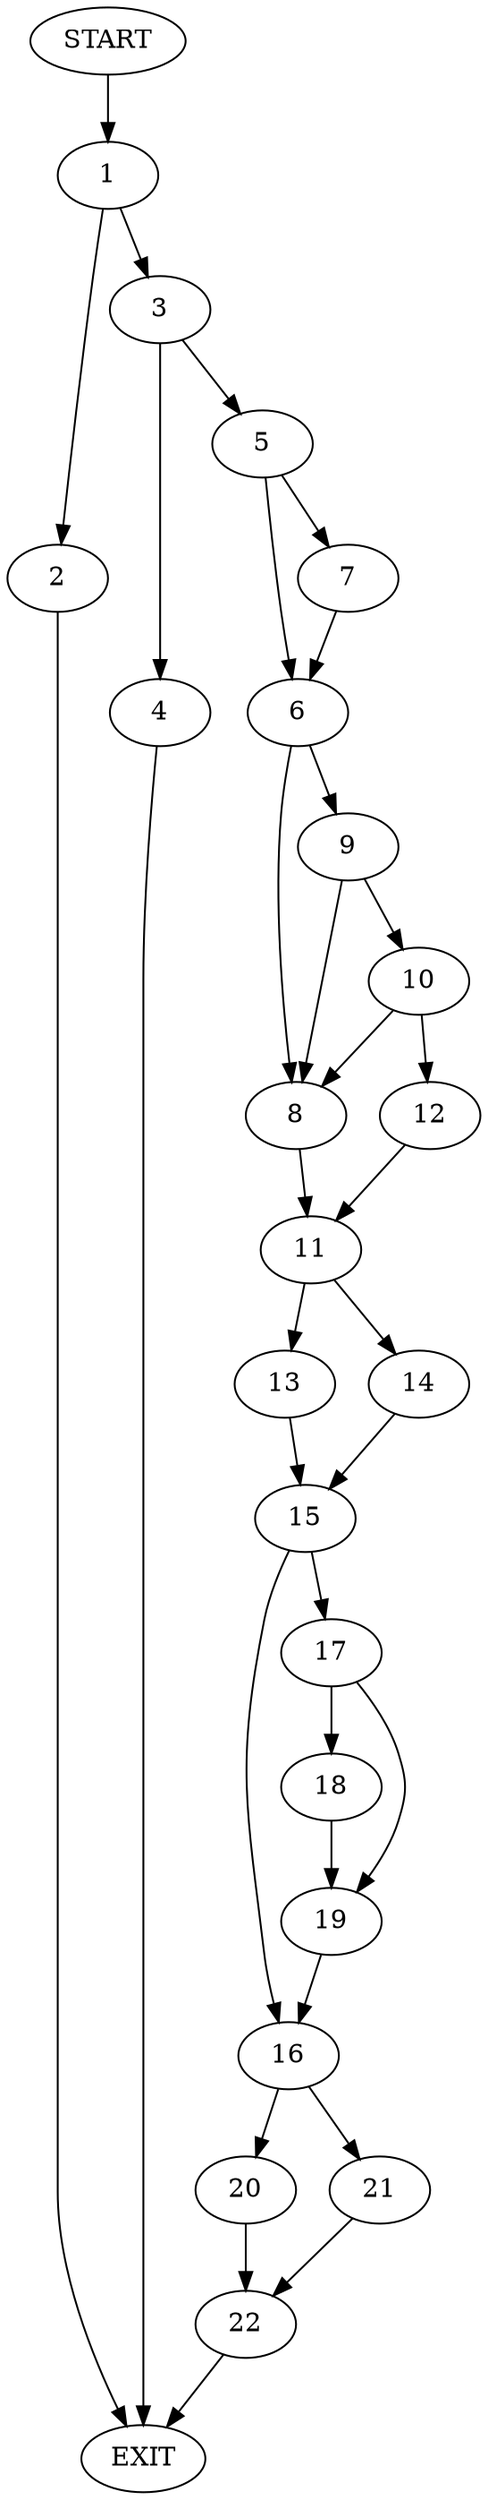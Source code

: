 digraph {
0 [label="START"]
23 [label="EXIT"]
0 -> 1
1 -> 2
1 -> 3
2 -> 23
3 -> 4
3 -> 5
5 -> 6
5 -> 7
4 -> 23
6 -> 8
6 -> 9
7 -> 6
9 -> 10
9 -> 8
8 -> 11
10 -> 8
10 -> 12
12 -> 11
11 -> 13
11 -> 14
13 -> 15
14 -> 15
15 -> 16
15 -> 17
17 -> 18
17 -> 19
16 -> 20
16 -> 21
19 -> 16
18 -> 19
21 -> 22
20 -> 22
22 -> 23
}
